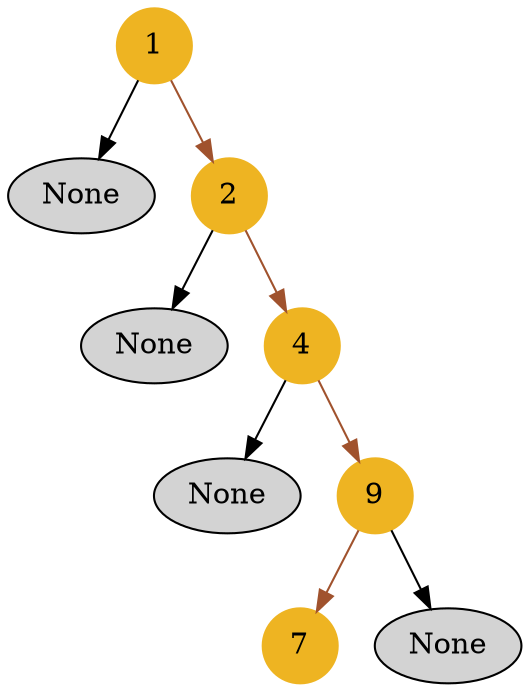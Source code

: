 strict digraph {
	node [label="\N"];
	1	 [color=goldenrod2,
		label=1,
		shape=circle,
		style=filled];
	6	 [label=None,
		style=filled];
	1 -> 6	 [style=filled];
	2	 [color=goldenrod2,
		label=2,
		shape=circle,
		style=filled];
	1 -> 2	 [color=sienna,
		style=filled];
	7	 [label=None,
		style=filled];
	2 -> 7	 [style=filled];
	3	 [color=goldenrod2,
		label=4,
		shape=circle,
		style=filled];
	2 -> 3	 [color=sienna,
		style=filled];
	8	 [label=None,
		style=filled];
	3 -> 8	 [style=filled];
	4	 [color=goldenrod2,
		label=9,
		shape=circle,
		style=filled];
	3 -> 4	 [color=sienna,
		style=filled];
	5	 [color=goldenrod2,
		label=7,
		shape=circle,
		style=filled];
	4 -> 5	 [color=sienna,
		style=filled];
	9	 [label=None,
		style=filled];
	4 -> 9	 [style=filled];
}
